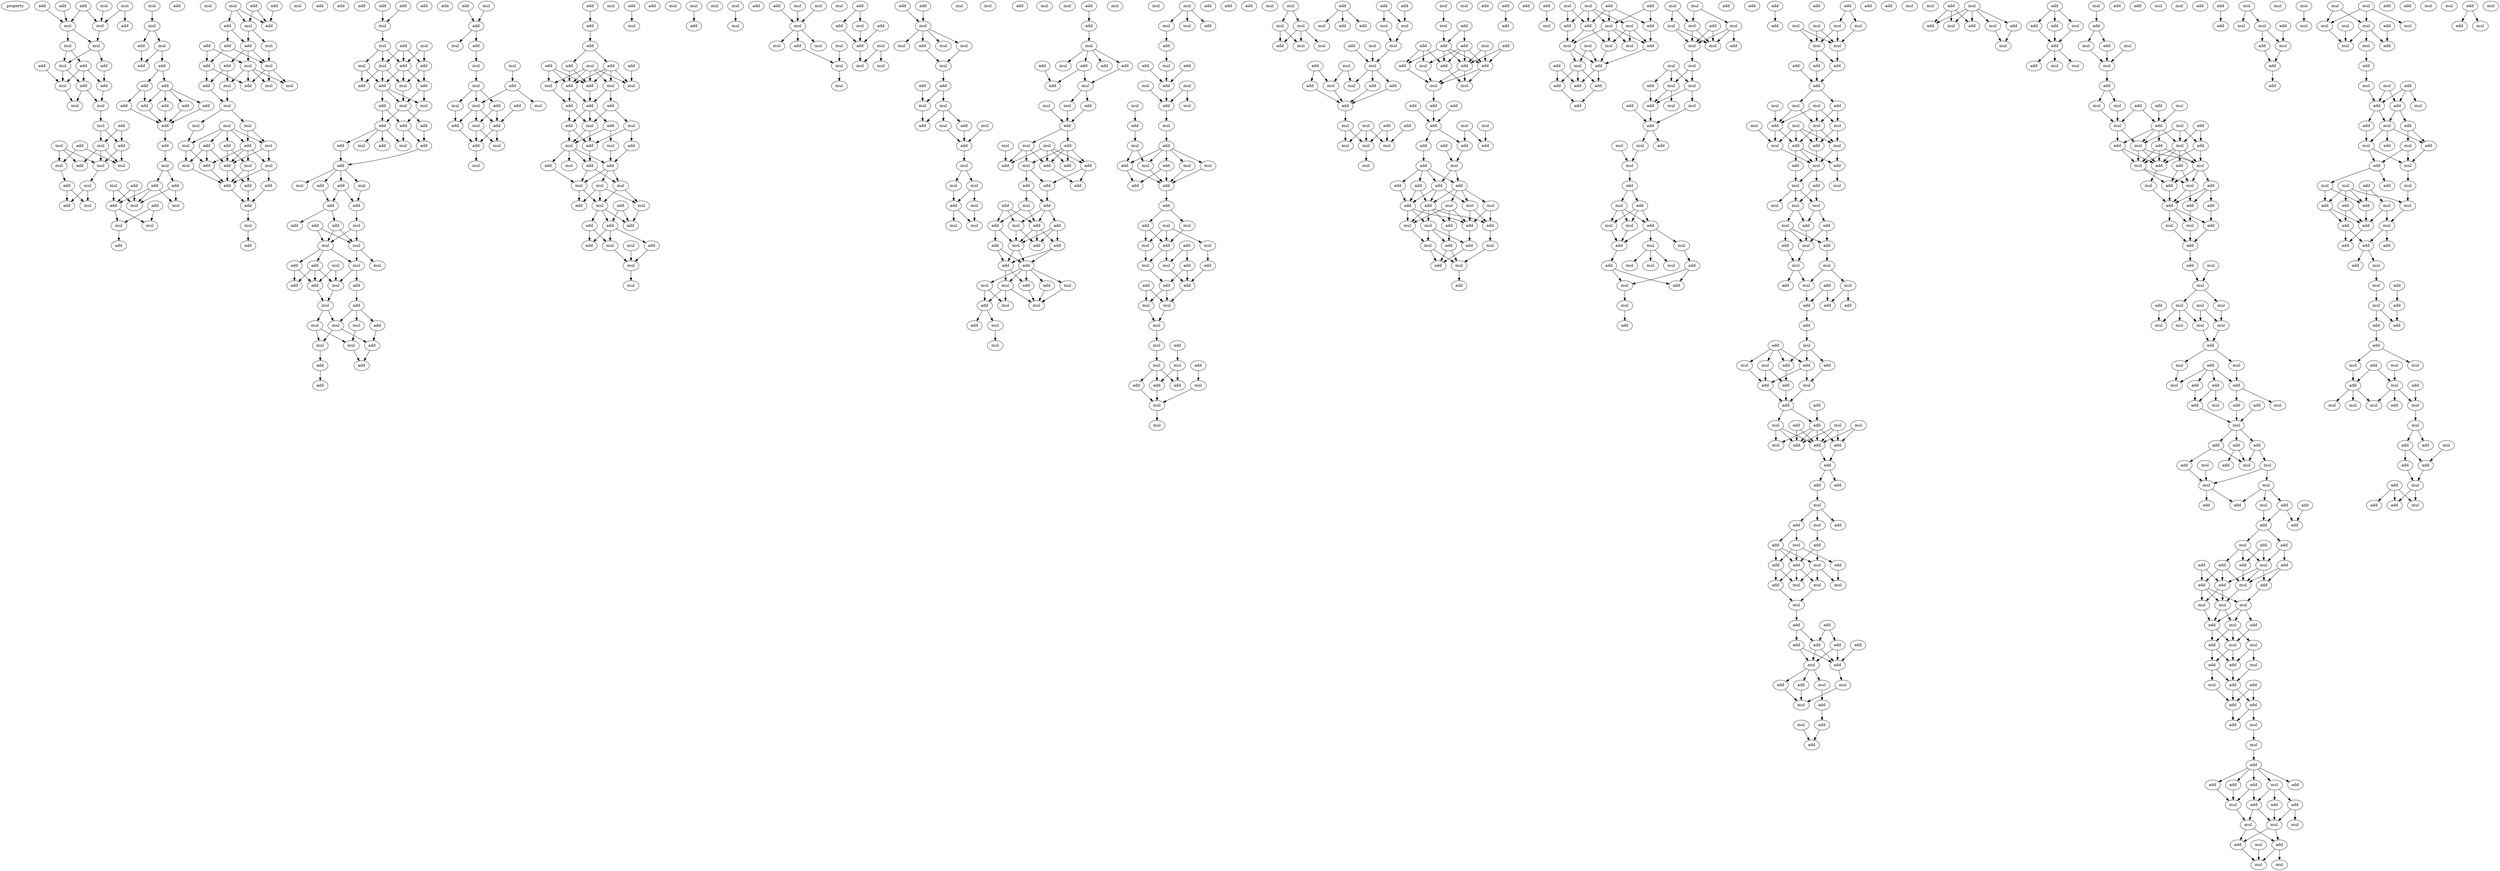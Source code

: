 digraph {
    node [fontcolor=black]
    property [mul=2,lf=1.4]
    0 [ label = mul ];
    1 [ label = mul ];
    2 [ label = add ];
    3 [ label = add ];
    4 [ label = add ];
    5 [ label = add ];
    6 [ label = mul ];
    7 [ label = mul ];
    8 [ label = mul ];
    9 [ label = mul ];
    10 [ label = add ];
    11 [ label = add ];
    12 [ label = mul ];
    13 [ label = add ];
    14 [ label = add ];
    15 [ label = mul ];
    16 [ label = add ];
    17 [ label = mul ];
    18 [ label = mul ];
    19 [ label = add ];
    20 [ label = mul ];
    21 [ label = mul ];
    22 [ label = add ];
    23 [ label = mul ];
    24 [ label = add ];
    25 [ label = mul ];
    26 [ label = mul ];
    27 [ label = mul ];
    28 [ label = add ];
    29 [ label = add ];
    30 [ label = mul ];
    31 [ label = mul ];
    32 [ label = mul ];
    33 [ label = add ];
    34 [ label = add ];
    35 [ label = mul ];
    36 [ label = add ];
    37 [ label = mul ];
    38 [ label = add ];
    39 [ label = add ];
    40 [ label = add ];
    41 [ label = add ];
    42 [ label = add ];
    43 [ label = add ];
    44 [ label = add ];
    45 [ label = add ];
    46 [ label = add ];
    47 [ label = add ];
    48 [ label = add ];
    49 [ label = mul ];
    50 [ label = mul ];
    51 [ label = mul ];
    52 [ label = add ];
    53 [ label = add ];
    54 [ label = add ];
    55 [ label = mul ];
    56 [ label = mul ];
    57 [ label = add ];
    58 [ label = add ];
    59 [ label = mul ];
    60 [ label = mul ];
    61 [ label = add ];
    62 [ label = add ];
    63 [ label = add ];
    64 [ label = mul ];
    65 [ label = mul ];
    66 [ label = add ];
    67 [ label = mul ];
    68 [ label = add ];
    69 [ label = add ];
    70 [ label = add ];
    71 [ label = mul ];
    72 [ label = add ];
    73 [ label = add ];
    74 [ label = mul ];
    75 [ label = mul ];
    76 [ label = add ];
    77 [ label = mul ];
    78 [ label = add ];
    79 [ label = mul ];
    80 [ label = add ];
    81 [ label = mul ];
    82 [ label = mul ];
    83 [ label = add ];
    84 [ label = mul ];
    85 [ label = mul ];
    86 [ label = add ];
    87 [ label = mul ];
    88 [ label = add ];
    89 [ label = add ];
    90 [ label = add ];
    91 [ label = mul ];
    92 [ label = mul ];
    93 [ label = mul ];
    94 [ label = mul ];
    95 [ label = add ];
    96 [ label = add ];
    97 [ label = mul ];
    98 [ label = add ];
    99 [ label = add ];
    100 [ label = add ];
    101 [ label = add ];
    102 [ label = mul ];
    103 [ label = add ];
    104 [ label = add ];
    105 [ label = add ];
    106 [ label = add ];
    107 [ label = mul ];
    108 [ label = mul ];
    109 [ label = mul ];
    110 [ label = add ];
    111 [ label = mul ];
    112 [ label = add ];
    113 [ label = add ];
    114 [ label = mul ];
    115 [ label = mul ];
    116 [ label = add ];
    117 [ label = add ];
    118 [ label = add ];
    119 [ label = mul ];
    120 [ label = mul ];
    121 [ label = add ];
    122 [ label = add ];
    123 [ label = add ];
    124 [ label = add ];
    125 [ label = add ];
    126 [ label = add ];
    127 [ label = mul ];
    128 [ label = add ];
    129 [ label = mul ];
    130 [ label = add ];
    131 [ label = mul ];
    132 [ label = add ];
    133 [ label = mul ];
    134 [ label = add ];
    135 [ label = add ];
    136 [ label = add ];
    137 [ label = add ];
    138 [ label = add ];
    139 [ label = add ];
    140 [ label = add ];
    141 [ label = mul ];
    142 [ label = mul ];
    143 [ label = mul ];
    144 [ label = mul ];
    145 [ label = add ];
    146 [ label = mul ];
    147 [ label = mul ];
    148 [ label = add ];
    149 [ label = mul ];
    150 [ label = add ];
    151 [ label = add ];
    152 [ label = add ];
    153 [ label = add ];
    154 [ label = mul ];
    155 [ label = mul ];
    156 [ label = add ];
    157 [ label = mul ];
    158 [ label = mul ];
    159 [ label = add ];
    160 [ label = mul ];
    161 [ label = mul ];
    162 [ label = add ];
    163 [ label = add ];
    164 [ label = add ];
    165 [ label = add ];
    166 [ label = add ];
    167 [ label = mul ];
    168 [ label = add ];
    169 [ label = mul ];
    170 [ label = add ];
    171 [ label = mul ];
    172 [ label = mul ];
    173 [ label = mul ];
    174 [ label = add ];
    175 [ label = add ];
    176 [ label = mul ];
    177 [ label = add ];
    178 [ label = mul ];
    179 [ label = mul ];
    180 [ label = mul ];
    181 [ label = add ];
    182 [ label = add ];
    183 [ label = add ];
    184 [ label = mul ];
    185 [ label = mul ];
    186 [ label = add ];
    187 [ label = add ];
    188 [ label = add ];
    189 [ label = add ];
    190 [ label = mul ];
    191 [ label = add ];
    192 [ label = add ];
    193 [ label = add ];
    194 [ label = add ];
    195 [ label = mul ];
    196 [ label = mul ];
    197 [ label = add ];
    198 [ label = mul ];
    199 [ label = add ];
    200 [ label = add ];
    201 [ label = add ];
    202 [ label = mul ];
    203 [ label = add ];
    204 [ label = add ];
    205 [ label = mul ];
    206 [ label = add ];
    207 [ label = add ];
    208 [ label = mul ];
    209 [ label = mul ];
    210 [ label = add ];
    211 [ label = add ];
    212 [ label = add ];
    213 [ label = mul ];
    214 [ label = mul ];
    215 [ label = mul ];
    216 [ label = mul ];
    217 [ label = mul ];
    218 [ label = add ];
    219 [ label = mul ];
    220 [ label = add ];
    221 [ label = add ];
    222 [ label = add ];
    223 [ label = add ];
    224 [ label = mul ];
    225 [ label = add ];
    226 [ label = add ];
    227 [ label = mul ];
    228 [ label = mul ];
    229 [ label = mul ];
    230 [ label = add ];
    231 [ label = mul ];
    232 [ label = add ];
    233 [ label = mul ];
    234 [ label = mul ];
    235 [ label = mul ];
    236 [ label = add ];
    237 [ label = mul ];
    238 [ label = mul ];
    239 [ label = add ];
    240 [ label = add ];
    241 [ label = mul ];
    242 [ label = mul ];
    243 [ label = mul ];
    244 [ label = mul ];
    245 [ label = mul ];
    246 [ label = mul ];
    247 [ label = mul ];
    248 [ label = add ];
    249 [ label = mul ];
    250 [ label = mul ];
    251 [ label = mul ];
    252 [ label = add ];
    253 [ label = add ];
    254 [ label = add ];
    255 [ label = mul ];
    256 [ label = mul ];
    257 [ label = add ];
    258 [ label = mul ];
    259 [ label = add ];
    260 [ label = add ];
    261 [ label = mul ];
    262 [ label = mul ];
    263 [ label = mul ];
    264 [ label = mul ];
    265 [ label = add ];
    266 [ label = mul ];
    267 [ label = mul ];
    268 [ label = mul ];
    269 [ label = mul ];
    270 [ label = add ];
    271 [ label = add ];
    272 [ label = add ];
    273 [ label = mul ];
    274 [ label = mul ];
    275 [ label = mul ];
    276 [ label = add ];
    277 [ label = add ];
    278 [ label = mul ];
    279 [ label = mul ];
    280 [ label = add ];
    281 [ label = mul ];
    282 [ label = mul ];
    283 [ label = mul ];
    284 [ label = mul ];
    285 [ label = add ];
    286 [ label = mul ];
    287 [ label = add ];
    288 [ label = add ];
    289 [ label = mul ];
    290 [ label = mul ];
    291 [ label = mul ];
    292 [ label = add ];
    293 [ label = add ];
    294 [ label = add ];
    295 [ label = mul ];
    296 [ label = add ];
    297 [ label = mul ];
    298 [ label = add ];
    299 [ label = mul ];
    300 [ label = add ];
    301 [ label = mul ];
    302 [ label = add ];
    303 [ label = mul ];
    304 [ label = mul ];
    305 [ label = mul ];
    306 [ label = add ];
    307 [ label = add ];
    308 [ label = add ];
    309 [ label = mul ];
    310 [ label = add ];
    311 [ label = add ];
    312 [ label = add ];
    313 [ label = add ];
    314 [ label = add ];
    315 [ label = mul ];
    316 [ label = add ];
    317 [ label = add ];
    318 [ label = add ];
    319 [ label = add ];
    320 [ label = mul ];
    321 [ label = add ];
    322 [ label = add ];
    323 [ label = mul ];
    324 [ label = add ];
    325 [ label = add ];
    326 [ label = mul ];
    327 [ label = add ];
    328 [ label = add ];
    329 [ label = add ];
    330 [ label = mul ];
    331 [ label = mul ];
    332 [ label = add ];
    333 [ label = mul ];
    334 [ label = mul ];
    335 [ label = mul ];
    336 [ label = add ];
    337 [ label = add ];
    338 [ label = mul ];
    339 [ label = mul ];
    340 [ label = mul ];
    341 [ label = mul ];
    342 [ label = mul ];
    343 [ label = add ];
    344 [ label = add ];
    345 [ label = mul ];
    346 [ label = add ];
    347 [ label = add ];
    348 [ label = add ];
    349 [ label = mul ];
    350 [ label = add ];
    351 [ label = mul ];
    352 [ label = add ];
    353 [ label = mul ];
    354 [ label = mul ];
    355 [ label = mul ];
    356 [ label = add ];
    357 [ label = add ];
    358 [ label = mul ];
    359 [ label = add ];
    360 [ label = add ];
    361 [ label = mul ];
    362 [ label = add ];
    363 [ label = mul ];
    364 [ label = add ];
    365 [ label = mul ];
    366 [ label = mul ];
    367 [ label = add ];
    368 [ label = add ];
    369 [ label = add ];
    370 [ label = mul ];
    371 [ label = mul ];
    372 [ label = add ];
    373 [ label = mul ];
    374 [ label = mul ];
    375 [ label = add ];
    376 [ label = mul ];
    377 [ label = add ];
    378 [ label = mul ];
    379 [ label = add ];
    380 [ label = mul ];
    381 [ label = add ];
    382 [ label = add ];
    383 [ label = add ];
    384 [ label = add ];
    385 [ label = mul ];
    386 [ label = mul ];
    387 [ label = mul ];
    388 [ label = add ];
    389 [ label = mul ];
    390 [ label = mul ];
    391 [ label = mul ];
    392 [ label = add ];
    393 [ label = add ];
    394 [ label = add ];
    395 [ label = mul ];
    396 [ label = add ];
    397 [ label = mul ];
    398 [ label = mul ];
    399 [ label = mul ];
    400 [ label = mul ];
    401 [ label = mul ];
    402 [ label = mul ];
    403 [ label = mul ];
    404 [ label = add ];
    405 [ label = add ];
    406 [ label = mul ];
    407 [ label = add ];
    408 [ label = add ];
    409 [ label = add ];
    410 [ label = add ];
    411 [ label = mul ];
    412 [ label = mul ];
    413 [ label = add ];
    414 [ label = mul ];
    415 [ label = mul ];
    416 [ label = add ];
    417 [ label = mul ];
    418 [ label = mul ];
    419 [ label = mul ];
    420 [ label = mul ];
    421 [ label = add ];
    422 [ label = add ];
    423 [ label = add ];
    424 [ label = add ];
    425 [ label = mul ];
    426 [ label = add ];
    427 [ label = add ];
    428 [ label = mul ];
    429 [ label = mul ];
    430 [ label = mul ];
    431 [ label = mul ];
    432 [ label = mul ];
    433 [ label = mul ];
    434 [ label = add ];
    435 [ label = mul ];
    436 [ label = mul ];
    437 [ label = add ];
    438 [ label = add ];
    439 [ label = add ];
    440 [ label = add ];
    441 [ label = add ];
    442 [ label = mul ];
    443 [ label = add ];
    444 [ label = add ];
    445 [ label = add ];
    446 [ label = mul ];
    447 [ label = mul ];
    448 [ label = add ];
    449 [ label = add ];
    450 [ label = add ];
    451 [ label = mul ];
    452 [ label = mul ];
    453 [ label = add ];
    454 [ label = add ];
    455 [ label = mul ];
    456 [ label = add ];
    457 [ label = add ];
    458 [ label = add ];
    459 [ label = mul ];
    460 [ label = add ];
    461 [ label = add ];
    462 [ label = add ];
    463 [ label = add ];
    464 [ label = add ];
    465 [ label = add ];
    466 [ label = add ];
    467 [ label = mul ];
    468 [ label = mul ];
    469 [ label = mul ];
    470 [ label = add ];
    471 [ label = mul ];
    472 [ label = add ];
    473 [ label = add ];
    474 [ label = mul ];
    475 [ label = mul ];
    476 [ label = mul ];
    477 [ label = add ];
    478 [ label = add ];
    479 [ label = mul ];
    480 [ label = add ];
    481 [ label = add ];
    482 [ label = add ];
    483 [ label = add ];
    484 [ label = add ];
    485 [ label = add ];
    486 [ label = add ];
    487 [ label = mul ];
    488 [ label = add ];
    489 [ label = add ];
    490 [ label = mul ];
    491 [ label = mul ];
    492 [ label = mul ];
    493 [ label = add ];
    494 [ label = add ];
    495 [ label = mul ];
    496 [ label = add ];
    497 [ label = add ];
    498 [ label = mul ];
    499 [ label = mul ];
    500 [ label = mul ];
    501 [ label = mul ];
    502 [ label = add ];
    503 [ label = mul ];
    504 [ label = add ];
    505 [ label = add ];
    506 [ label = add ];
    507 [ label = add ];
    508 [ label = add ];
    509 [ label = mul ];
    510 [ label = add ];
    511 [ label = mul ];
    512 [ label = mul ];
    513 [ label = mul ];
    514 [ label = mul ];
    515 [ label = add ];
    516 [ label = add ];
    517 [ label = mul ];
    518 [ label = mul ];
    519 [ label = mul ];
    520 [ label = mul ];
    521 [ label = mul ];
    522 [ label = mul ];
    523 [ label = add ];
    524 [ label = add ];
    525 [ label = mul ];
    526 [ label = mul ];
    527 [ label = add ];
    528 [ label = add ];
    529 [ label = mul ];
    530 [ label = mul ];
    531 [ label = add ];
    532 [ label = add ];
    533 [ label = mul ];
    534 [ label = add ];
    535 [ label = add ];
    536 [ label = add ];
    537 [ label = add ];
    538 [ label = mul ];
    539 [ label = add ];
    540 [ label = mul ];
    541 [ label = add ];
    542 [ label = mul ];
    543 [ label = add ];
    544 [ label = mul ];
    545 [ label = mul ];
    546 [ label = add ];
    547 [ label = add ];
    548 [ label = mul ];
    549 [ label = mul ];
    550 [ label = mul ];
    551 [ label = mul ];
    552 [ label = add ];
    553 [ label = mul ];
    554 [ label = add ];
    555 [ label = add ];
    556 [ label = mul ];
    557 [ label = mul ];
    558 [ label = mul ];
    559 [ label = add ];
    560 [ label = mul ];
    561 [ label = mul ];
    562 [ label = mul ];
    563 [ label = add ];
    564 [ label = add ];
    565 [ label = add ];
    566 [ label = add ];
    567 [ label = add ];
    568 [ label = mul ];
    569 [ label = mul ];
    570 [ label = add ];
    571 [ label = mul ];
    572 [ label = add ];
    573 [ label = mul ];
    574 [ label = mul ];
    575 [ label = mul ];
    576 [ label = mul ];
    577 [ label = mul ];
    578 [ label = mul ];
    579 [ label = add ];
    580 [ label = add ];
    581 [ label = add ];
    582 [ label = mul ];
    583 [ label = add ];
    584 [ label = mul ];
    585 [ label = add ];
    586 [ label = mul ];
    587 [ label = mul ];
    588 [ label = mul ];
    589 [ label = mul ];
    590 [ label = mul ];
    591 [ label = add ];
    592 [ label = add ];
    593 [ label = add ];
    594 [ label = mul ];
    595 [ label = mul ];
    596 [ label = add ];
    597 [ label = mul ];
    598 [ label = mul ];
    599 [ label = mul ];
    600 [ label = mul ];
    601 [ label = add ];
    602 [ label = add ];
    603 [ label = add ];
    604 [ label = add ];
    605 [ label = add ];
    606 [ label = add ];
    607 [ label = mul ];
    608 [ label = add ];
    609 [ label = add ];
    610 [ label = mul ];
    611 [ label = mul ];
    612 [ label = add ];
    613 [ label = add ];
    614 [ label = add ];
    615 [ label = add ];
    616 [ label = mul ];
    617 [ label = add ];
    618 [ label = add ];
    619 [ label = mul ];
    620 [ label = add ];
    621 [ label = add ];
    622 [ label = mul ];
    623 [ label = mul ];
    624 [ label = mul ];
    625 [ label = add ];
    626 [ label = add ];
    627 [ label = add ];
    628 [ label = add ];
    629 [ label = add ];
    630 [ label = add ];
    631 [ label = mul ];
    632 [ label = add ];
    633 [ label = add ];
    634 [ label = mul ];
    635 [ label = add ];
    636 [ label = add ];
    637 [ label = mul ];
    638 [ label = add ];
    639 [ label = mul ];
    640 [ label = add ];
    641 [ label = add ];
    642 [ label = add ];
    643 [ label = mul ];
    644 [ label = mul ];
    645 [ label = mul ];
    646 [ label = mul ];
    647 [ label = add ];
    648 [ label = add ];
    649 [ label = add ];
    650 [ label = add ];
    651 [ label = add ];
    652 [ label = add ];
    653 [ label = add ];
    654 [ label = mul ];
    655 [ label = mul ];
    656 [ label = mul ];
    657 [ label = add ];
    658 [ label = add ];
    659 [ label = mul ];
    660 [ label = add ];
    661 [ label = mul ];
    662 [ label = add ];
    663 [ label = mul ];
    664 [ label = add ];
    665 [ label = mul ];
    666 [ label = add ];
    667 [ label = add ];
    668 [ label = mul ];
    669 [ label = add ];
    670 [ label = mul ];
    671 [ label = add ];
    672 [ label = mul ];
    673 [ label = add ];
    674 [ label = add ];
    675 [ label = add ];
    676 [ label = mul ];
    677 [ label = add ];
    678 [ label = mul ];
    679 [ label = add ];
    680 [ label = mul ];
    681 [ label = mul ];
    682 [ label = add ];
    683 [ label = mul ];
    684 [ label = mul ];
    685 [ label = add ];
    686 [ label = add ];
    687 [ label = add ];
    688 [ label = mul ];
    689 [ label = add ];
    690 [ label = add ];
    691 [ label = mul ];
    692 [ label = mul ];
    693 [ label = mul ];
    694 [ label = add ];
    695 [ label = mul ];
    696 [ label = add ];
    697 [ label = mul ];
    698 [ label = add ];
    699 [ label = add ];
    700 [ label = add ];
    701 [ label = mul ];
    702 [ label = add ];
    703 [ label = mul ];
    704 [ label = mul ];
    705 [ label = add ];
    706 [ label = add ];
    707 [ label = mul ];
    708 [ label = mul ];
    709 [ label = add ];
    710 [ label = add ];
    711 [ label = mul ];
    712 [ label = mul ];
    713 [ label = add ];
    714 [ label = add ];
    715 [ label = add ];
    716 [ label = mul ];
    717 [ label = add ];
    718 [ label = mul ];
    719 [ label = add ];
    720 [ label = add ];
    721 [ label = mul ];
    722 [ label = add ];
    723 [ label = mul ];
    724 [ label = mul ];
    725 [ label = mul ];
    726 [ label = mul ];
    727 [ label = add ];
    728 [ label = mul ];
    729 [ label = mul ];
    730 [ label = mul ];
    731 [ label = mul ];
    732 [ label = mul ];
    733 [ label = add ];
    734 [ label = add ];
    735 [ label = add ];
    736 [ label = mul ];
    737 [ label = mul ];
    738 [ label = add ];
    739 [ label = add ];
    740 [ label = add ];
    741 [ label = add ];
    742 [ label = mul ];
    743 [ label = add ];
    744 [ label = mul ];
    745 [ label = add ];
    746 [ label = mul ];
    747 [ label = add ];
    748 [ label = mul ];
    749 [ label = add ];
    750 [ label = add ];
    751 [ label = add ];
    752 [ label = add ];
    753 [ label = add ];
    754 [ label = mul ];
    755 [ label = mul ];
    756 [ label = mul ];
    757 [ label = mul ];
    758 [ label = mul ];
    759 [ label = add ];
    760 [ label = add ];
    761 [ label = add ];
    762 [ label = mul ];
    763 [ label = add ];
    764 [ label = add ];
    765 [ label = add ];
    766 [ label = mul ];
    767 [ label = add ];
    768 [ label = add ];
    769 [ label = add ];
    770 [ label = add ];
    771 [ label = add ];
    772 [ label = add ];
    773 [ label = mul ];
    774 [ label = add ];
    775 [ label = mul ];
    776 [ label = add ];
    777 [ label = add ];
    778 [ label = mul ];
    779 [ label = mul ];
    780 [ label = mul ];
    781 [ label = add ];
    782 [ label = add ];
    783 [ label = mul ];
    784 [ label = mul ];
    785 [ label = mul ];
    786 [ label = add ];
    787 [ label = mul ];
    788 [ label = add ];
    789 [ label = add ];
    790 [ label = add ];
    791 [ label = mul ];
    792 [ label = add ];
    793 [ label = add ];
    794 [ label = add ];
    795 [ label = add ];
    796 [ label = mul ];
    797 [ label = mul ];
    798 [ label = add ];
    799 [ label = add ];
    800 [ label = add ];
    801 [ label = add ];
    802 [ label = mul ];
    803 [ label = add ];
    804 [ label = add ];
    805 [ label = mul ];
    806 [ label = add ];
    807 [ label = add ];
    808 [ label = mul ];
    809 [ label = mul ];
    810 [ label = mul ];
    811 [ label = add ];
    812 [ label = add ];
    813 [ label = mul ];
    814 [ label = mul ];
    815 [ label = mul ];
    816 [ label = mul ];
    817 [ label = mul ];
    818 [ label = mul ];
    819 [ label = add ];
    820 [ label = add ];
    821 [ label = mul ];
    822 [ label = add ];
    823 [ label = mul ];
    824 [ label = mul ];
    825 [ label = add ];
    826 [ label = mul ];
    827 [ label = mul ];
    828 [ label = mul ];
    829 [ label = mul ];
    830 [ label = mul ];
    831 [ label = mul ];
    832 [ label = mul ];
    833 [ label = add ];
    834 [ label = mul ];
    835 [ label = add ];
    836 [ label = mul ];
    837 [ label = add ];
    838 [ label = mul ];
    839 [ label = add ];
    840 [ label = mul ];
    841 [ label = mul ];
    842 [ label = add ];
    843 [ label = add ];
    844 [ label = add ];
    845 [ label = add ];
    846 [ label = mul ];
    847 [ label = mul ];
    848 [ label = mul ];
    849 [ label = add ];
    850 [ label = add ];
    851 [ label = add ];
    852 [ label = mul ];
    853 [ label = add ];
    854 [ label = mul ];
    855 [ label = add ];
    856 [ label = mul ];
    857 [ label = add ];
    858 [ label = mul ];
    859 [ label = add ];
    860 [ label = add ];
    861 [ label = add ];
    862 [ label = mul ];
    863 [ label = mul ];
    864 [ label = add ];
    865 [ label = add ];
    866 [ label = mul ];
    867 [ label = add ];
    868 [ label = add ];
    869 [ label = add ];
    870 [ label = add ];
    871 [ label = mul ];
    872 [ label = mul ];
    873 [ label = add ];
    874 [ label = add ];
    875 [ label = mul ];
    876 [ label = add ];
    877 [ label = add ];
    878 [ label = mul ];
    879 [ label = add ];
    880 [ label = add ];
    881 [ label = mul ];
    882 [ label = mul ];
    883 [ label = mul ];
    884 [ label = add ];
    885 [ label = add ];
    886 [ label = mul ];
    887 [ label = add ];
    888 [ label = mul ];
    889 [ label = add ];
    890 [ label = mul ];
    891 [ label = mul ];
    892 [ label = mul ];
    893 [ label = mul ];
    894 [ label = add ];
    895 [ label = mul ];
    896 [ label = add ];
    897 [ label = add ];
    898 [ label = mul ];
    899 [ label = add ];
    900 [ label = add ];
    901 [ label = mul ];
    902 [ label = add ];
    903 [ label = add ];
    904 [ label = mul ];
    905 [ label = add ];
    906 [ label = mul ];
    907 [ label = add ];
    908 [ label = mul ];
    0 -> 7 [ name = 0 ];
    1 -> 5 [ name = 1 ];
    1 -> 7 [ name = 2 ];
    2 -> 6 [ name = 3 ];
    3 -> 6 [ name = 4 ];
    3 -> 7 [ name = 5 ];
    4 -> 6 [ name = 6 ];
    6 -> 8 [ name = 7 ];
    6 -> 9 [ name = 8 ];
    7 -> 9 [ name = 9 ];
    8 -> 11 [ name = 10 ];
    8 -> 12 [ name = 11 ];
    9 -> 10 [ name = 12 ];
    9 -> 12 [ name = 13 ];
    10 -> 16 [ name = 14 ];
    11 -> 14 [ name = 15 ];
    11 -> 15 [ name = 16 ];
    11 -> 16 [ name = 17 ];
    12 -> 14 [ name = 18 ];
    12 -> 15 [ name = 19 ];
    13 -> 15 [ name = 20 ];
    14 -> 17 [ name = 21 ];
    14 -> 18 [ name = 22 ];
    15 -> 18 [ name = 23 ];
    16 -> 17 [ name = 24 ];
    17 -> 20 [ name = 25 ];
    19 -> 23 [ name = 26 ];
    19 -> 24 [ name = 27 ];
    20 -> 23 [ name = 28 ];
    20 -> 24 [ name = 29 ];
    21 -> 25 [ name = 30 ];
    21 -> 26 [ name = 31 ];
    21 -> 28 [ name = 32 ];
    22 -> 25 [ name = 33 ];
    22 -> 27 [ name = 34 ];
    23 -> 26 [ name = 35 ];
    23 -> 27 [ name = 36 ];
    23 -> 28 [ name = 37 ];
    24 -> 26 [ name = 38 ];
    24 -> 27 [ name = 39 ];
    25 -> 29 [ name = 40 ];
    26 -> 30 [ name = 41 ];
    29 -> 32 [ name = 42 ];
    29 -> 34 [ name = 43 ];
    30 -> 32 [ name = 44 ];
    30 -> 34 [ name = 45 ];
    31 -> 35 [ name = 46 ];
    35 -> 36 [ name = 47 ];
    35 -> 37 [ name = 48 ];
    36 -> 39 [ name = 49 ];
    37 -> 38 [ name = 50 ];
    37 -> 39 [ name = 51 ];
    38 -> 40 [ name = 52 ];
    38 -> 41 [ name = 53 ];
    40 -> 42 [ name = 54 ];
    40 -> 44 [ name = 55 ];
    40 -> 45 [ name = 56 ];
    40 -> 46 [ name = 57 ];
    41 -> 43 [ name = 58 ];
    41 -> 45 [ name = 59 ];
    42 -> 47 [ name = 60 ];
    43 -> 47 [ name = 61 ];
    44 -> 47 [ name = 62 ];
    45 -> 47 [ name = 63 ];
    46 -> 47 [ name = 64 ];
    47 -> 48 [ name = 65 ];
    48 -> 50 [ name = 66 ];
    50 -> 52 [ name = 67 ];
    50 -> 53 [ name = 68 ];
    51 -> 55 [ name = 69 ];
    51 -> 57 [ name = 70 ];
    52 -> 55 [ name = 71 ];
    52 -> 56 [ name = 72 ];
    52 -> 57 [ name = 73 ];
    53 -> 55 [ name = 74 ];
    53 -> 56 [ name = 75 ];
    54 -> 55 [ name = 76 ];
    54 -> 57 [ name = 77 ];
    57 -> 59 [ name = 78 ];
    57 -> 60 [ name = 79 ];
    58 -> 59 [ name = 80 ];
    58 -> 60 [ name = 81 ];
    59 -> 61 [ name = 82 ];
    62 -> 66 [ name = 83 ];
    63 -> 66 [ name = 84 ];
    63 -> 67 [ name = 85 ];
    64 -> 66 [ name = 86 ];
    64 -> 67 [ name = 87 ];
    64 -> 68 [ name = 88 ];
    67 -> 69 [ name = 89 ];
    67 -> 71 [ name = 90 ];
    68 -> 69 [ name = 91 ];
    68 -> 70 [ name = 92 ];
    69 -> 73 [ name = 93 ];
    69 -> 74 [ name = 94 ];
    69 -> 75 [ name = 95 ];
    70 -> 75 [ name = 96 ];
    70 -> 76 [ name = 97 ];
    71 -> 75 [ name = 98 ];
    72 -> 74 [ name = 99 ];
    72 -> 76 [ name = 100 ];
    73 -> 79 [ name = 101 ];
    73 -> 80 [ name = 102 ];
    74 -> 77 [ name = 103 ];
    74 -> 78 [ name = 104 ];
    74 -> 79 [ name = 105 ];
    74 -> 81 [ name = 106 ];
    75 -> 77 [ name = 107 ];
    75 -> 78 [ name = 108 ];
    75 -> 81 [ name = 109 ];
    76 -> 78 [ name = 110 ];
    76 -> 80 [ name = 111 ];
    79 -> 82 [ name = 112 ];
    80 -> 82 [ name = 113 ];
    82 -> 84 [ name = 114 ];
    82 -> 87 [ name = 115 ];
    84 -> 91 [ name = 116 ];
    85 -> 88 [ name = 117 ];
    85 -> 89 [ name = 118 ];
    85 -> 90 [ name = 119 ];
    85 -> 91 [ name = 120 ];
    85 -> 92 [ name = 121 ];
    87 -> 89 [ name = 122 ];
    87 -> 92 [ name = 123 ];
    88 -> 94 [ name = 124 ];
    88 -> 95 [ name = 125 ];
    88 -> 96 [ name = 126 ];
    89 -> 93 [ name = 127 ];
    89 -> 95 [ name = 128 ];
    89 -> 96 [ name = 129 ];
    89 -> 97 [ name = 130 ];
    90 -> 95 [ name = 131 ];
    90 -> 97 [ name = 132 ];
    91 -> 94 [ name = 133 ];
    91 -> 96 [ name = 134 ];
    92 -> 93 [ name = 135 ];
    92 -> 95 [ name = 136 ];
    93 -> 99 [ name = 137 ];
    93 -> 100 [ name = 138 ];
    94 -> 99 [ name = 139 ];
    95 -> 98 [ name = 140 ];
    95 -> 99 [ name = 141 ];
    96 -> 99 [ name = 142 ];
    97 -> 98 [ name = 143 ];
    97 -> 99 [ name = 144 ];
    98 -> 101 [ name = 145 ];
    99 -> 101 [ name = 146 ];
    100 -> 101 [ name = 147 ];
    101 -> 102 [ name = 148 ];
    102 -> 104 [ name = 149 ];
    105 -> 107 [ name = 150 ];
    106 -> 107 [ name = 151 ];
    107 -> 108 [ name = 152 ];
    108 -> 111 [ name = 153 ];
    108 -> 113 [ name = 154 ];
    108 -> 114 [ name = 155 ];
    109 -> 112 [ name = 156 ];
    109 -> 113 [ name = 157 ];
    110 -> 111 [ name = 158 ];
    110 -> 112 [ name = 159 ];
    110 -> 113 [ name = 160 ];
    111 -> 115 [ name = 161 ];
    111 -> 117 [ name = 162 ];
    111 -> 118 [ name = 163 ];
    112 -> 115 [ name = 164 ];
    112 -> 116 [ name = 165 ];
    113 -> 115 [ name = 166 ];
    113 -> 116 [ name = 167 ];
    113 -> 117 [ name = 168 ];
    114 -> 117 [ name = 169 ];
    114 -> 118 [ name = 170 ];
    115 -> 120 [ name = 171 ];
    116 -> 119 [ name = 172 ];
    116 -> 120 [ name = 173 ];
    117 -> 119 [ name = 174 ];
    117 -> 120 [ name = 175 ];
    117 -> 121 [ name = 176 ];
    119 -> 123 [ name = 177 ];
    120 -> 122 [ name = 178 ];
    120 -> 124 [ name = 179 ];
    121 -> 123 [ name = 180 ];
    121 -> 124 [ name = 181 ];
    122 -> 128 [ name = 182 ];
    123 -> 128 [ name = 183 ];
    123 -> 129 [ name = 184 ];
    124 -> 125 [ name = 185 ];
    124 -> 126 [ name = 186 ];
    124 -> 127 [ name = 187 ];
    124 -> 129 [ name = 188 ];
    125 -> 130 [ name = 189 ];
    128 -> 130 [ name = 190 ];
    130 -> 131 [ name = 191 ];
    130 -> 132 [ name = 192 ];
    130 -> 133 [ name = 193 ];
    130 -> 134 [ name = 194 ];
    132 -> 136 [ name = 195 ];
    133 -> 135 [ name = 196 ];
    134 -> 135 [ name = 197 ];
    134 -> 136 [ name = 198 ];
    135 -> 141 [ name = 199 ];
    136 -> 137 [ name = 200 ];
    136 -> 139 [ name = 201 ];
    139 -> 142 [ name = 202 ];
    139 -> 143 [ name = 203 ];
    140 -> 142 [ name = 204 ];
    140 -> 143 [ name = 205 ];
    141 -> 142 [ name = 206 ];
    141 -> 143 [ name = 207 ];
    142 -> 145 [ name = 208 ];
    142 -> 147 [ name = 209 ];
    142 -> 148 [ name = 210 ];
    143 -> 146 [ name = 211 ];
    143 -> 147 [ name = 212 ];
    144 -> 149 [ name = 213 ];
    144 -> 151 [ name = 214 ];
    145 -> 150 [ name = 215 ];
    145 -> 151 [ name = 216 ];
    147 -> 149 [ name = 217 ];
    147 -> 152 [ name = 218 ];
    148 -> 149 [ name = 219 ];
    148 -> 150 [ name = 220 ];
    148 -> 151 [ name = 221 ];
    149 -> 154 [ name = 222 ];
    151 -> 154 [ name = 223 ];
    152 -> 153 [ name = 224 ];
    153 -> 155 [ name = 225 ];
    153 -> 156 [ name = 226 ];
    153 -> 158 [ name = 227 ];
    154 -> 155 [ name = 228 ];
    154 -> 157 [ name = 229 ];
    155 -> 160 [ name = 230 ];
    155 -> 162 [ name = 231 ];
    156 -> 162 [ name = 232 ];
    157 -> 160 [ name = 233 ];
    157 -> 161 [ name = 234 ];
    158 -> 161 [ name = 235 ];
    160 -> 164 [ name = 236 ];
    161 -> 163 [ name = 237 ];
    162 -> 163 [ name = 238 ];
    164 -> 165 [ name = 239 ];
    166 -> 168 [ name = 240 ];
    167 -> 168 [ name = 241 ];
    168 -> 169 [ name = 242 ];
    168 -> 170 [ name = 243 ];
    170 -> 171 [ name = 244 ];
    171 -> 173 [ name = 245 ];
    172 -> 174 [ name = 246 ];
    173 -> 176 [ name = 247 ];
    173 -> 177 [ name = 248 ];
    173 -> 178 [ name = 249 ];
    174 -> 176 [ name = 250 ];
    174 -> 179 [ name = 251 ];
    175 -> 182 [ name = 252 ];
    176 -> 180 [ name = 253 ];
    176 -> 181 [ name = 254 ];
    176 -> 182 [ name = 255 ];
    177 -> 180 [ name = 256 ];
    177 -> 182 [ name = 257 ];
    178 -> 181 [ name = 258 ];
    180 -> 183 [ name = 259 ];
    180 -> 184 [ name = 260 ];
    181 -> 183 [ name = 261 ];
    182 -> 183 [ name = 262 ];
    182 -> 184 [ name = 263 ];
    183 -> 185 [ name = 264 ];
    186 -> 187 [ name = 265 ];
    187 -> 188 [ name = 266 ];
    188 -> 192 [ name = 267 ];
    188 -> 193 [ name = 268 ];
    189 -> 198 [ name = 269 ];
    190 -> 194 [ name = 270 ];
    190 -> 195 [ name = 271 ];
    190 -> 196 [ name = 272 ];
    190 -> 197 [ name = 273 ];
    190 -> 198 [ name = 274 ];
    191 -> 194 [ name = 275 ];
    191 -> 196 [ name = 276 ];
    191 -> 197 [ name = 277 ];
    192 -> 194 [ name = 278 ];
    192 -> 195 [ name = 279 ];
    192 -> 197 [ name = 280 ];
    192 -> 198 [ name = 281 ];
    193 -> 194 [ name = 282 ];
    193 -> 197 [ name = 283 ];
    194 -> 199 [ name = 284 ];
    194 -> 201 [ name = 285 ];
    195 -> 200 [ name = 286 ];
    195 -> 201 [ name = 287 ];
    196 -> 199 [ name = 288 ];
    197 -> 201 [ name = 289 ];
    199 -> 203 [ name = 290 ];
    199 -> 205 [ name = 291 ];
    200 -> 202 [ name = 292 ];
    200 -> 205 [ name = 293 ];
    201 -> 203 [ name = 294 ];
    201 -> 204 [ name = 295 ];
    201 -> 205 [ name = 296 ];
    202 -> 206 [ name = 297 ];
    202 -> 207 [ name = 298 ];
    203 -> 206 [ name = 299 ];
    203 -> 208 [ name = 300 ];
    204 -> 208 [ name = 301 ];
    204 -> 209 [ name = 302 ];
    205 -> 206 [ name = 303 ];
    205 -> 208 [ name = 304 ];
    206 -> 210 [ name = 305 ];
    207 -> 212 [ name = 306 ];
    208 -> 210 [ name = 307 ];
    208 -> 211 [ name = 308 ];
    208 -> 212 [ name = 309 ];
    208 -> 213 [ name = 310 ];
    209 -> 212 [ name = 311 ];
    210 -> 214 [ name = 312 ];
    210 -> 215 [ name = 313 ];
    211 -> 215 [ name = 314 ];
    212 -> 214 [ name = 315 ];
    212 -> 215 [ name = 316 ];
    212 -> 216 [ name = 317 ];
    214 -> 217 [ name = 318 ];
    214 -> 219 [ name = 319 ];
    215 -> 217 [ name = 320 ];
    215 -> 220 [ name = 321 ];
    216 -> 217 [ name = 322 ];
    216 -> 219 [ name = 323 ];
    216 -> 220 [ name = 324 ];
    217 -> 221 [ name = 325 ];
    217 -> 222 [ name = 326 ];
    217 -> 223 [ name = 327 ];
    218 -> 222 [ name = 328 ];
    218 -> 223 [ name = 329 ];
    219 -> 223 [ name = 330 ];
    221 -> 225 [ name = 331 ];
    221 -> 228 [ name = 332 ];
    222 -> 225 [ name = 333 ];
    222 -> 226 [ name = 334 ];
    222 -> 228 [ name = 335 ];
    226 -> 229 [ name = 336 ];
    227 -> 229 [ name = 337 ];
    228 -> 229 [ name = 338 ];
    229 -> 231 [ name = 339 ];
    230 -> 234 [ name = 340 ];
    235 -> 236 [ name = 341 ];
    238 -> 243 [ name = 342 ];
    240 -> 244 [ name = 343 ];
    241 -> 244 [ name = 344 ];
    242 -> 244 [ name = 345 ];
    244 -> 245 [ name = 346 ];
    244 -> 248 [ name = 347 ];
    244 -> 249 [ name = 348 ];
    246 -> 250 [ name = 349 ];
    248 -> 250 [ name = 350 ];
    250 -> 251 [ name = 351 ];
    252 -> 254 [ name = 352 ];
    252 -> 255 [ name = 353 ];
    253 -> 257 [ name = 354 ];
    254 -> 257 [ name = 355 ];
    255 -> 257 [ name = 356 ];
    256 -> 258 [ name = 357 ];
    256 -> 261 [ name = 358 ];
    257 -> 258 [ name = 359 ];
    259 -> 262 [ name = 360 ];
    260 -> 262 [ name = 361 ];
    262 -> 264 [ name = 362 ];
    262 -> 265 [ name = 363 ];
    262 -> 266 [ name = 364 ];
    262 -> 267 [ name = 365 ];
    265 -> 268 [ name = 366 ];
    267 -> 268 [ name = 367 ];
    268 -> 271 [ name = 368 ];
    270 -> 273 [ name = 369 ];
    271 -> 273 [ name = 370 ];
    271 -> 274 [ name = 371 ];
    273 -> 277 [ name = 372 ];
    274 -> 275 [ name = 373 ];
    274 -> 276 [ name = 374 ];
    274 -> 277 [ name = 375 ];
    275 -> 280 [ name = 376 ];
    276 -> 280 [ name = 377 ];
    278 -> 280 [ name = 378 ];
    280 -> 281 [ name = 379 ];
    281 -> 282 [ name = 380 ];
    281 -> 284 [ name = 381 ];
    282 -> 285 [ name = 382 ];
    284 -> 285 [ name = 383 ];
    284 -> 286 [ name = 384 ];
    285 -> 289 [ name = 385 ];
    285 -> 290 [ name = 386 ];
    286 -> 289 [ name = 387 ];
    287 -> 288 [ name = 388 ];
    288 -> 291 [ name = 389 ];
    291 -> 292 [ name = 390 ];
    291 -> 293 [ name = 391 ];
    291 -> 295 [ name = 392 ];
    291 -> 296 [ name = 393 ];
    292 -> 297 [ name = 394 ];
    292 -> 298 [ name = 395 ];
    294 -> 298 [ name = 396 ];
    296 -> 297 [ name = 397 ];
    297 -> 300 [ name = 398 ];
    297 -> 301 [ name = 399 ];
    299 -> 302 [ name = 400 ];
    300 -> 302 [ name = 401 ];
    301 -> 302 [ name = 402 ];
    302 -> 303 [ name = 403 ];
    302 -> 306 [ name = 404 ];
    303 -> 308 [ name = 405 ];
    303 -> 309 [ name = 406 ];
    303 -> 311 [ name = 407 ];
    304 -> 308 [ name = 408 ];
    305 -> 307 [ name = 409 ];
    305 -> 308 [ name = 410 ];
    305 -> 310 [ name = 411 ];
    305 -> 311 [ name = 412 ];
    306 -> 307 [ name = 413 ];
    306 -> 309 [ name = 414 ];
    306 -> 310 [ name = 415 ];
    306 -> 311 [ name = 416 ];
    309 -> 313 [ name = 417 ];
    309 -> 314 [ name = 418 ];
    310 -> 312 [ name = 419 ];
    310 -> 313 [ name = 420 ];
    311 -> 312 [ name = 421 ];
    313 -> 316 [ name = 422 ];
    314 -> 315 [ name = 423 ];
    314 -> 316 [ name = 424 ];
    315 -> 319 [ name = 425 ];
    315 -> 321 [ name = 426 ];
    316 -> 318 [ name = 427 ];
    316 -> 320 [ name = 428 ];
    316 -> 321 [ name = 429 ];
    317 -> 319 [ name = 430 ];
    317 -> 320 [ name = 431 ];
    317 -> 321 [ name = 432 ];
    318 -> 322 [ name = 433 ];
    318 -> 324 [ name = 434 ];
    318 -> 326 [ name = 435 ];
    319 -> 325 [ name = 436 ];
    319 -> 326 [ name = 437 ];
    320 -> 324 [ name = 438 ];
    320 -> 326 [ name = 439 ];
    321 -> 322 [ name = 440 ];
    321 -> 324 [ name = 441 ];
    321 -> 326 [ name = 442 ];
    322 -> 327 [ name = 443 ];
    322 -> 328 [ name = 444 ];
    325 -> 327 [ name = 445 ];
    325 -> 328 [ name = 446 ];
    326 -> 327 [ name = 447 ];
    326 -> 328 [ name = 448 ];
    327 -> 330 [ name = 449 ];
    327 -> 332 [ name = 450 ];
    328 -> 329 [ name = 451 ];
    328 -> 330 [ name = 452 ];
    328 -> 331 [ name = 453 ];
    328 -> 332 [ name = 454 ];
    328 -> 333 [ name = 455 ];
    329 -> 334 [ name = 456 ];
    330 -> 334 [ name = 457 ];
    330 -> 335 [ name = 458 ];
    330 -> 336 [ name = 459 ];
    331 -> 335 [ name = 460 ];
    331 -> 336 [ name = 461 ];
    332 -> 334 [ name = 462 ];
    333 -> 334 [ name = 463 ];
    336 -> 337 [ name = 464 ];
    336 -> 339 [ name = 465 ];
    339 -> 340 [ name = 466 ];
    341 -> 342 [ name = 467 ];
    341 -> 345 [ name = 468 ];
    341 -> 346 [ name = 469 ];
    342 -> 347 [ name = 470 ];
    347 -> 349 [ name = 471 ];
    348 -> 352 [ name = 472 ];
    349 -> 352 [ name = 473 ];
    350 -> 352 [ name = 474 ];
    351 -> 354 [ name = 475 ];
    351 -> 356 [ name = 476 ];
    352 -> 356 [ name = 477 ];
    353 -> 356 [ name = 478 ];
    355 -> 357 [ name = 479 ];
    356 -> 358 [ name = 480 ];
    357 -> 361 [ name = 481 ];
    358 -> 360 [ name = 482 ];
    360 -> 362 [ name = 483 ];
    360 -> 363 [ name = 484 ];
    360 -> 364 [ name = 485 ];
    360 -> 365 [ name = 486 ];
    360 -> 366 [ name = 487 ];
    361 -> 363 [ name = 488 ];
    361 -> 364 [ name = 489 ];
    362 -> 367 [ name = 490 ];
    362 -> 368 [ name = 491 ];
    363 -> 368 [ name = 492 ];
    364 -> 367 [ name = 493 ];
    364 -> 368 [ name = 494 ];
    365 -> 368 [ name = 495 ];
    366 -> 368 [ name = 496 ];
    368 -> 369 [ name = 497 ];
    369 -> 372 [ name = 498 ];
    369 -> 373 [ name = 499 ];
    371 -> 374 [ name = 500 ];
    371 -> 376 [ name = 501 ];
    371 -> 377 [ name = 502 ];
    372 -> 374 [ name = 503 ];
    372 -> 377 [ name = 504 ];
    373 -> 377 [ name = 505 ];
    374 -> 380 [ name = 506 ];
    375 -> 378 [ name = 507 ];
    375 -> 379 [ name = 508 ];
    376 -> 381 [ name = 509 ];
    377 -> 378 [ name = 510 ];
    377 -> 380 [ name = 511 ];
    378 -> 383 [ name = 512 ];
    379 -> 382 [ name = 513 ];
    379 -> 383 [ name = 514 ];
    380 -> 382 [ name = 515 ];
    381 -> 383 [ name = 516 ];
    382 -> 385 [ name = 517 ];
    382 -> 386 [ name = 518 ];
    383 -> 386 [ name = 519 ];
    384 -> 385 [ name = 520 ];
    384 -> 386 [ name = 521 ];
    385 -> 387 [ name = 522 ];
    386 -> 387 [ name = 523 ];
    387 -> 389 [ name = 524 ];
    388 -> 391 [ name = 525 ];
    389 -> 390 [ name = 526 ];
    390 -> 393 [ name = 527 ];
    390 -> 394 [ name = 528 ];
    390 -> 396 [ name = 529 ];
    391 -> 394 [ name = 530 ];
    391 -> 396 [ name = 531 ];
    392 -> 395 [ name = 532 ];
    393 -> 397 [ name = 533 ];
    394 -> 397 [ name = 534 ];
    395 -> 397 [ name = 535 ];
    397 -> 398 [ name = 536 ];
    399 -> 400 [ name = 537 ];
    399 -> 401 [ name = 538 ];
    400 -> 402 [ name = 539 ];
    400 -> 403 [ name = 540 ];
    400 -> 404 [ name = 541 ];
    401 -> 402 [ name = 542 ];
    401 -> 404 [ name = 543 ];
    405 -> 406 [ name = 544 ];
    405 -> 407 [ name = 545 ];
    405 -> 409 [ name = 546 ];
    408 -> 411 [ name = 547 ];
    408 -> 412 [ name = 548 ];
    410 -> 412 [ name = 549 ];
    411 -> 415 [ name = 550 ];
    412 -> 415 [ name = 551 ];
    413 -> 417 [ name = 552 ];
    414 -> 417 [ name = 553 ];
    415 -> 417 [ name = 554 ];
    416 -> 420 [ name = 555 ];
    416 -> 422 [ name = 556 ];
    417 -> 419 [ name = 557 ];
    417 -> 421 [ name = 558 ];
    417 -> 423 [ name = 559 ];
    418 -> 419 [ name = 560 ];
    418 -> 420 [ name = 561 ];
    420 -> 424 [ name = 562 ];
    421 -> 424 [ name = 563 ];
    422 -> 424 [ name = 564 ];
    423 -> 424 [ name = 565 ];
    424 -> 428 [ name = 566 ];
    425 -> 429 [ name = 567 ];
    425 -> 430 [ name = 568 ];
    425 -> 431 [ name = 569 ];
    426 -> 430 [ name = 570 ];
    426 -> 431 [ name = 571 ];
    427 -> 430 [ name = 572 ];
    428 -> 429 [ name = 573 ];
    428 -> 431 [ name = 574 ];
    431 -> 432 [ name = 575 ];
    433 -> 435 [ name = 576 ];
    434 -> 438 [ name = 577 ];
    434 -> 440 [ name = 578 ];
    435 -> 438 [ name = 579 ];
    436 -> 444 [ name = 580 ];
    436 -> 445 [ name = 581 ];
    437 -> 444 [ name = 582 ];
    437 -> 445 [ name = 583 ];
    438 -> 441 [ name = 584 ];
    438 -> 443 [ name = 585 ];
    438 -> 444 [ name = 586 ];
    438 -> 445 [ name = 587 ];
    439 -> 441 [ name = 588 ];
    439 -> 442 [ name = 589 ];
    439 -> 443 [ name = 590 ];
    440 -> 442 [ name = 591 ];
    440 -> 443 [ name = 592 ];
    440 -> 444 [ name = 593 ];
    440 -> 445 [ name = 594 ];
    441 -> 446 [ name = 595 ];
    442 -> 446 [ name = 596 ];
    443 -> 447 [ name = 597 ];
    444 -> 446 [ name = 598 ];
    444 -> 447 [ name = 599 ];
    445 -> 446 [ name = 600 ];
    445 -> 447 [ name = 601 ];
    446 -> 449 [ name = 602 ];
    448 -> 453 [ name = 603 ];
    449 -> 453 [ name = 604 ];
    450 -> 453 [ name = 605 ];
    451 -> 457 [ name = 606 ];
    451 -> 458 [ name = 607 ];
    452 -> 457 [ name = 608 ];
    453 -> 454 [ name = 609 ];
    453 -> 458 [ name = 610 ];
    454 -> 460 [ name = 611 ];
    456 -> 459 [ name = 612 ];
    458 -> 459 [ name = 613 ];
    459 -> 461 [ name = 614 ];
    459 -> 463 [ name = 615 ];
    460 -> 461 [ name = 616 ];
    460 -> 462 [ name = 617 ];
    460 -> 463 [ name = 618 ];
    460 -> 464 [ name = 619 ];
    461 -> 465 [ name = 620 ];
    461 -> 466 [ name = 621 ];
    461 -> 468 [ name = 622 ];
    462 -> 466 [ name = 623 ];
    463 -> 465 [ name = 624 ];
    463 -> 467 [ name = 625 ];
    463 -> 468 [ name = 626 ];
    463 -> 469 [ name = 627 ];
    464 -> 465 [ name = 628 ];
    464 -> 466 [ name = 629 ];
    465 -> 470 [ name = 630 ];
    465 -> 471 [ name = 631 ];
    465 -> 473 [ name = 632 ];
    465 -> 474 [ name = 633 ];
    466 -> 471 [ name = 634 ];
    466 -> 472 [ name = 635 ];
    466 -> 474 [ name = 636 ];
    467 -> 470 [ name = 637 ];
    467 -> 472 [ name = 638 ];
    467 -> 474 [ name = 639 ];
    468 -> 472 [ name = 640 ];
    468 -> 473 [ name = 641 ];
    469 -> 472 [ name = 642 ];
    469 -> 473 [ name = 643 ];
    470 -> 478 [ name = 644 ];
    471 -> 475 [ name = 645 ];
    471 -> 477 [ name = 646 ];
    471 -> 478 [ name = 647 ];
    472 -> 477 [ name = 648 ];
    473 -> 476 [ name = 649 ];
    474 -> 475 [ name = 650 ];
    475 -> 479 [ name = 651 ];
    475 -> 480 [ name = 652 ];
    476 -> 479 [ name = 653 ];
    477 -> 480 [ name = 654 ];
    478 -> 479 [ name = 655 ];
    478 -> 480 [ name = 656 ];
    479 -> 481 [ name = 657 ];
    483 -> 484 [ name = 658 ];
    486 -> 487 [ name = 659 ];
    488 -> 492 [ name = 660 ];
    488 -> 493 [ name = 661 ];
    488 -> 494 [ name = 662 ];
    489 -> 492 [ name = 663 ];
    489 -> 494 [ name = 664 ];
    490 -> 492 [ name = 665 ];
    490 -> 493 [ name = 666 ];
    490 -> 495 [ name = 667 ];
    490 -> 496 [ name = 668 ];
    491 -> 493 [ name = 669 ];
    491 -> 496 [ name = 670 ];
    492 -> 497 [ name = 671 ];
    492 -> 498 [ name = 672 ];
    492 -> 500 [ name = 673 ];
    492 -> 501 [ name = 674 ];
    493 -> 500 [ name = 675 ];
    493 -> 501 [ name = 676 ];
    494 -> 497 [ name = 677 ];
    495 -> 497 [ name = 678 ];
    495 -> 498 [ name = 679 ];
    495 -> 501 [ name = 680 ];
    496 -> 500 [ name = 681 ];
    497 -> 502 [ name = 682 ];
    499 -> 502 [ name = 683 ];
    499 -> 503 [ name = 684 ];
    500 -> 502 [ name = 685 ];
    500 -> 503 [ name = 686 ];
    501 -> 502 [ name = 687 ];
    502 -> 505 [ name = 688 ];
    502 -> 506 [ name = 689 ];
    503 -> 505 [ name = 690 ];
    503 -> 506 [ name = 691 ];
    503 -> 507 [ name = 692 ];
    504 -> 506 [ name = 693 ];
    504 -> 507 [ name = 694 ];
    505 -> 508 [ name = 695 ];
    507 -> 508 [ name = 696 ];
    509 -> 513 [ name = 697 ];
    509 -> 514 [ name = 698 ];
    511 -> 512 [ name = 699 ];
    511 -> 513 [ name = 700 ];
    512 -> 517 [ name = 701 ];
    512 -> 518 [ name = 702 ];
    513 -> 517 [ name = 703 ];
    513 -> 518 [ name = 704 ];
    514 -> 516 [ name = 705 ];
    514 -> 517 [ name = 706 ];
    514 -> 518 [ name = 707 ];
    515 -> 517 [ name = 708 ];
    515 -> 518 [ name = 709 ];
    518 -> 519 [ name = 710 ];
    519 -> 521 [ name = 711 ];
    519 -> 522 [ name = 712 ];
    520 -> 521 [ name = 713 ];
    520 -> 522 [ name = 714 ];
    520 -> 523 [ name = 715 ];
    521 -> 525 [ name = 716 ];
    521 -> 527 [ name = 717 ];
    522 -> 526 [ name = 718 ];
    522 -> 527 [ name = 719 ];
    523 -> 527 [ name = 720 ];
    524 -> 528 [ name = 721 ];
    525 -> 528 [ name = 722 ];
    527 -> 528 [ name = 723 ];
    528 -> 530 [ name = 724 ];
    528 -> 531 [ name = 725 ];
    529 -> 533 [ name = 726 ];
    530 -> 533 [ name = 727 ];
    533 -> 537 [ name = 728 ];
    534 -> 535 [ name = 729 ];
    537 -> 538 [ name = 730 ];
    537 -> 539 [ name = 731 ];
    538 -> 540 [ name = 732 ];
    538 -> 541 [ name = 733 ];
    538 -> 542 [ name = 734 ];
    539 -> 540 [ name = 735 ];
    539 -> 541 [ name = 736 ];
    539 -> 542 [ name = 737 ];
    540 -> 543 [ name = 738 ];
    541 -> 543 [ name = 739 ];
    541 -> 544 [ name = 740 ];
    541 -> 545 [ name = 741 ];
    542 -> 543 [ name = 742 ];
    543 -> 546 [ name = 743 ];
    544 -> 548 [ name = 744 ];
    544 -> 549 [ name = 745 ];
    544 -> 550 [ name = 746 ];
    545 -> 547 [ name = 747 ];
    546 -> 551 [ name = 748 ];
    546 -> 552 [ name = 749 ];
    547 -> 551 [ name = 750 ];
    547 -> 552 [ name = 751 ];
    551 -> 553 [ name = 752 ];
    553 -> 555 [ name = 753 ];
    554 -> 558 [ name = 754 ];
    554 -> 560 [ name = 755 ];
    556 -> 561 [ name = 756 ];
    556 -> 562 [ name = 757 ];
    557 -> 561 [ name = 758 ];
    557 -> 562 [ name = 759 ];
    558 -> 561 [ name = 760 ];
    558 -> 562 [ name = 761 ];
    560 -> 562 [ name = 762 ];
    561 -> 565 [ name = 763 ];
    561 -> 566 [ name = 764 ];
    562 -> 566 [ name = 765 ];
    563 -> 567 [ name = 766 ];
    565 -> 567 [ name = 767 ];
    566 -> 567 [ name = 768 ];
    567 -> 570 [ name = 769 ];
    567 -> 571 [ name = 770 ];
    568 -> 572 [ name = 771 ];
    568 -> 573 [ name = 772 ];
    568 -> 575 [ name = 773 ];
    569 -> 572 [ name = 774 ];
    570 -> 573 [ name = 775 ];
    570 -> 575 [ name = 776 ];
    571 -> 572 [ name = 777 ];
    571 -> 573 [ name = 778 ];
    572 -> 578 [ name = 779 ];
    572 -> 580 [ name = 780 ];
    573 -> 577 [ name = 781 ];
    573 -> 579 [ name = 782 ];
    573 -> 580 [ name = 783 ];
    574 -> 577 [ name = 784 ];
    574 -> 578 [ name = 785 ];
    574 -> 579 [ name = 786 ];
    574 -> 580 [ name = 787 ];
    575 -> 577 [ name = 788 ];
    575 -> 579 [ name = 789 ];
    576 -> 578 [ name = 790 ];
    577 -> 582 [ name = 791 ];
    577 -> 583 [ name = 792 ];
    578 -> 582 [ name = 793 ];
    579 -> 582 [ name = 794 ];
    580 -> 581 [ name = 795 ];
    580 -> 582 [ name = 796 ];
    580 -> 583 [ name = 797 ];
    581 -> 586 [ name = 798 ];
    582 -> 585 [ name = 799 ];
    582 -> 586 [ name = 800 ];
    583 -> 584 [ name = 801 ];
    585 -> 587 [ name = 802 ];
    585 -> 589 [ name = 803 ];
    586 -> 587 [ name = 804 ];
    586 -> 588 [ name = 805 ];
    586 -> 589 [ name = 806 ];
    587 -> 591 [ name = 807 ];
    587 -> 592 [ name = 808 ];
    589 -> 590 [ name = 809 ];
    589 -> 591 [ name = 810 ];
    590 -> 593 [ name = 811 ];
    590 -> 595 [ name = 812 ];
    590 -> 596 [ name = 813 ];
    591 -> 595 [ name = 814 ];
    592 -> 593 [ name = 815 ];
    592 -> 595 [ name = 816 ];
    593 -> 598 [ name = 817 ];
    595 -> 597 [ name = 818 ];
    596 -> 597 [ name = 819 ];
    597 -> 599 [ name = 820 ];
    597 -> 602 [ name = 821 ];
    598 -> 599 [ name = 822 ];
    598 -> 600 [ name = 823 ];
    599 -> 604 [ name = 824 ];
    600 -> 603 [ name = 825 ];
    600 -> 605 [ name = 826 ];
    601 -> 603 [ name = 827 ];
    601 -> 604 [ name = 828 ];
    604 -> 606 [ name = 829 ];
    606 -> 607 [ name = 830 ];
    607 -> 609 [ name = 831 ];
    607 -> 612 [ name = 832 ];
    607 -> 613 [ name = 833 ];
    608 -> 609 [ name = 834 ];
    608 -> 610 [ name = 835 ];
    608 -> 611 [ name = 836 ];
    608 -> 612 [ name = 837 ];
    609 -> 614 [ name = 838 ];
    609 -> 616 [ name = 839 ];
    610 -> 614 [ name = 840 ];
    610 -> 615 [ name = 841 ];
    611 -> 614 [ name = 842 ];
    612 -> 615 [ name = 843 ];
    613 -> 616 [ name = 844 ];
    614 -> 618 [ name = 845 ];
    615 -> 618 [ name = 846 ];
    616 -> 618 [ name = 847 ];
    617 -> 621 [ name = 848 ];
    618 -> 621 [ name = 849 ];
    618 -> 623 [ name = 850 ];
    619 -> 625 [ name = 851 ];
    619 -> 627 [ name = 852 ];
    620 -> 625 [ name = 853 ];
    620 -> 626 [ name = 854 ];
    621 -> 624 [ name = 855 ];
    621 -> 625 [ name = 856 ];
    621 -> 626 [ name = 857 ];
    621 -> 627 [ name = 858 ];
    622 -> 625 [ name = 859 ];
    622 -> 626 [ name = 860 ];
    622 -> 627 [ name = 861 ];
    623 -> 624 [ name = 862 ];
    623 -> 625 [ name = 863 ];
    623 -> 626 [ name = 864 ];
    625 -> 628 [ name = 865 ];
    627 -> 628 [ name = 866 ];
    628 -> 629 [ name = 867 ];
    628 -> 630 [ name = 868 ];
    629 -> 631 [ name = 869 ];
    631 -> 632 [ name = 870 ];
    631 -> 633 [ name = 871 ];
    631 -> 634 [ name = 872 ];
    632 -> 635 [ name = 873 ];
    632 -> 637 [ name = 874 ];
    634 -> 636 [ name = 875 ];
    635 -> 639 [ name = 876 ];
    635 -> 640 [ name = 877 ];
    635 -> 641 [ name = 878 ];
    636 -> 639 [ name = 879 ];
    636 -> 641 [ name = 880 ];
    637 -> 638 [ name = 881 ];
    637 -> 640 [ name = 882 ];
    637 -> 641 [ name = 883 ];
    638 -> 643 [ name = 884 ];
    639 -> 643 [ name = 885 ];
    639 -> 644 [ name = 886 ];
    639 -> 645 [ name = 887 ];
    640 -> 642 [ name = 888 ];
    640 -> 644 [ name = 889 ];
    641 -> 642 [ name = 890 ];
    641 -> 644 [ name = 891 ];
    641 -> 645 [ name = 892 ];
    642 -> 646 [ name = 893 ];
    645 -> 646 [ name = 894 ];
    646 -> 647 [ name = 895 ];
    647 -> 649 [ name = 896 ];
    647 -> 650 [ name = 897 ];
    648 -> 650 [ name = 898 ];
    648 -> 652 [ name = 899 ];
    649 -> 653 [ name = 900 ];
    649 -> 654 [ name = 901 ];
    650 -> 653 [ name = 902 ];
    650 -> 654 [ name = 903 ];
    651 -> 653 [ name = 904 ];
    652 -> 653 [ name = 905 ];
    652 -> 654 [ name = 906 ];
    653 -> 655 [ name = 907 ];
    654 -> 656 [ name = 908 ];
    654 -> 657 [ name = 909 ];
    654 -> 658 [ name = 910 ];
    655 -> 659 [ name = 911 ];
    656 -> 660 [ name = 912 ];
    657 -> 659 [ name = 913 ];
    658 -> 659 [ name = 914 ];
    660 -> 662 [ name = 915 ];
    661 -> 664 [ name = 916 ];
    662 -> 664 [ name = 917 ];
    665 -> 667 [ name = 918 ];
    665 -> 668 [ name = 919 ];
    665 -> 669 [ name = 920 ];
    665 -> 670 [ name = 921 ];
    665 -> 671 [ name = 922 ];
    666 -> 667 [ name = 923 ];
    666 -> 668 [ name = 924 ];
    666 -> 669 [ name = 925 ];
    670 -> 672 [ name = 926 ];
    671 -> 672 [ name = 927 ];
    673 -> 674 [ name = 928 ];
    673 -> 675 [ name = 929 ];
    673 -> 676 [ name = 930 ];
    674 -> 677 [ name = 931 ];
    675 -> 677 [ name = 932 ];
    676 -> 677 [ name = 933 ];
    677 -> 679 [ name = 934 ];
    677 -> 680 [ name = 935 ];
    677 -> 681 [ name = 936 ];
    678 -> 682 [ name = 937 ];
    682 -> 684 [ name = 938 ];
    682 -> 687 [ name = 939 ];
    683 -> 688 [ name = 940 ];
    684 -> 688 [ name = 941 ];
    687 -> 688 [ name = 942 ];
    688 -> 689 [ name = 943 ];
    689 -> 692 [ name = 944 ];
    689 -> 693 [ name = 945 ];
    690 -> 696 [ name = 946 ];
    691 -> 696 [ name = 947 ];
    692 -> 695 [ name = 948 ];
    693 -> 695 [ name = 949 ];
    694 -> 695 [ name = 950 ];
    694 -> 696 [ name = 951 ];
    695 -> 699 [ name = 952 ];
    695 -> 701 [ name = 953 ];
    696 -> 699 [ name = 954 ];
    696 -> 701 [ name = 955 ];
    696 -> 702 [ name = 956 ];
    696 -> 703 [ name = 957 ];
    697 -> 700 [ name = 958 ];
    697 -> 701 [ name = 959 ];
    697 -> 703 [ name = 960 ];
    698 -> 700 [ name = 961 ];
    698 -> 703 [ name = 962 ];
    699 -> 706 [ name = 963 ];
    699 -> 707 [ name = 964 ];
    700 -> 704 [ name = 965 ];
    700 -> 706 [ name = 966 ];
    701 -> 704 [ name = 967 ];
    701 -> 706 [ name = 968 ];
    701 -> 707 [ name = 969 ];
    702 -> 704 [ name = 970 ];
    702 -> 706 [ name = 971 ];
    702 -> 707 [ name = 972 ];
    703 -> 704 [ name = 973 ];
    703 -> 705 [ name = 974 ];
    703 -> 706 [ name = 975 ];
    703 -> 707 [ name = 976 ];
    704 -> 709 [ name = 977 ];
    704 -> 710 [ name = 978 ];
    704 -> 711 [ name = 979 ];
    705 -> 709 [ name = 980 ];
    705 -> 711 [ name = 981 ];
    706 -> 708 [ name = 982 ];
    707 -> 709 [ name = 983 ];
    707 -> 711 [ name = 984 ];
    708 -> 715 [ name = 985 ];
    709 -> 715 [ name = 986 ];
    710 -> 713 [ name = 987 ];
    710 -> 714 [ name = 988 ];
    710 -> 715 [ name = 989 ];
    711 -> 713 [ name = 990 ];
    711 -> 715 [ name = 991 ];
    713 -> 716 [ name = 992 ];
    714 -> 717 [ name = 993 ];
    715 -> 716 [ name = 994 ];
    715 -> 717 [ name = 995 ];
    715 -> 718 [ name = 996 ];
    716 -> 719 [ name = 997 ];
    717 -> 719 [ name = 998 ];
    718 -> 719 [ name = 999 ];
    719 -> 720 [ name = 1000 ];
    720 -> 724 [ name = 1001 ];
    723 -> 724 [ name = 1002 ];
    724 -> 726 [ name = 1003 ];
    724 -> 728 [ name = 1004 ];
    725 -> 731 [ name = 1005 ];
    725 -> 732 [ name = 1006 ];
    726 -> 729 [ name = 1007 ];
    726 -> 730 [ name = 1008 ];
    726 -> 731 [ name = 1009 ];
    727 -> 730 [ name = 1010 ];
    728 -> 732 [ name = 1011 ];
    731 -> 734 [ name = 1012 ];
    732 -> 734 [ name = 1013 ];
    733 -> 735 [ name = 1014 ];
    734 -> 736 [ name = 1015 ];
    734 -> 737 [ name = 1016 ];
    736 -> 739 [ name = 1017 ];
    737 -> 742 [ name = 1018 ];
    738 -> 739 [ name = 1019 ];
    738 -> 740 [ name = 1020 ];
    738 -> 741 [ name = 1021 ];
    738 -> 742 [ name = 1022 ];
    739 -> 745 [ name = 1023 ];
    739 -> 746 [ name = 1024 ];
    740 -> 743 [ name = 1025 ];
    741 -> 743 [ name = 1026 ];
    741 -> 744 [ name = 1027 ];
    743 -> 748 [ name = 1028 ];
    745 -> 748 [ name = 1029 ];
    747 -> 748 [ name = 1030 ];
    748 -> 749 [ name = 1031 ];
    748 -> 750 [ name = 1032 ];
    748 -> 751 [ name = 1033 ];
    749 -> 752 [ name = 1034 ];
    749 -> 756 [ name = 1035 ];
    750 -> 753 [ name = 1036 ];
    750 -> 756 [ name = 1037 ];
    751 -> 755 [ name = 1038 ];
    751 -> 756 [ name = 1039 ];
    752 -> 758 [ name = 1040 ];
    754 -> 758 [ name = 1041 ];
    755 -> 757 [ name = 1042 ];
    755 -> 758 [ name = 1043 ];
    757 -> 759 [ name = 1044 ];
    757 -> 760 [ name = 1045 ];
    757 -> 762 [ name = 1046 ];
    758 -> 759 [ name = 1047 ];
    758 -> 761 [ name = 1048 ];
    760 -> 764 [ name = 1049 ];
    760 -> 765 [ name = 1050 ];
    762 -> 764 [ name = 1051 ];
    763 -> 765 [ name = 1052 ];
    764 -> 766 [ name = 1053 ];
    764 -> 767 [ name = 1054 ];
    766 -> 770 [ name = 1055 ];
    766 -> 772 [ name = 1056 ];
    766 -> 773 [ name = 1057 ];
    767 -> 769 [ name = 1058 ];
    767 -> 773 [ name = 1059 ];
    768 -> 772 [ name = 1060 ];
    768 -> 773 [ name = 1061 ];
    769 -> 775 [ name = 1062 ];
    769 -> 776 [ name = 1063 ];
    770 -> 774 [ name = 1064 ];
    770 -> 775 [ name = 1065 ];
    770 -> 777 [ name = 1066 ];
    771 -> 774 [ name = 1067 ];
    771 -> 777 [ name = 1068 ];
    772 -> 775 [ name = 1069 ];
    773 -> 775 [ name = 1070 ];
    773 -> 776 [ name = 1071 ];
    773 -> 777 [ name = 1072 ];
    774 -> 778 [ name = 1073 ];
    774 -> 779 [ name = 1074 ];
    774 -> 780 [ name = 1075 ];
    775 -> 778 [ name = 1076 ];
    776 -> 779 [ name = 1077 ];
    777 -> 778 [ name = 1078 ];
    777 -> 780 [ name = 1079 ];
    778 -> 782 [ name = 1080 ];
    778 -> 783 [ name = 1081 ];
    779 -> 781 [ name = 1082 ];
    779 -> 782 [ name = 1083 ];
    779 -> 783 [ name = 1084 ];
    780 -> 782 [ name = 1085 ];
    781 -> 785 [ name = 1086 ];
    782 -> 785 [ name = 1087 ];
    782 -> 786 [ name = 1088 ];
    783 -> 784 [ name = 1089 ];
    783 -> 785 [ name = 1090 ];
    783 -> 786 [ name = 1091 ];
    784 -> 787 [ name = 1092 ];
    784 -> 788 [ name = 1093 ];
    785 -> 788 [ name = 1094 ];
    785 -> 789 [ name = 1095 ];
    786 -> 788 [ name = 1096 ];
    786 -> 789 [ name = 1097 ];
    787 -> 792 [ name = 1098 ];
    788 -> 792 [ name = 1099 ];
    789 -> 791 [ name = 1100 ];
    789 -> 792 [ name = 1101 ];
    790 -> 793 [ name = 1102 ];
    790 -> 794 [ name = 1103 ];
    791 -> 794 [ name = 1104 ];
    792 -> 793 [ name = 1105 ];
    792 -> 794 [ name = 1106 ];
    793 -> 795 [ name = 1107 ];
    793 -> 796 [ name = 1108 ];
    794 -> 795 [ name = 1109 ];
    796 -> 797 [ name = 1110 ];
    797 -> 798 [ name = 1111 ];
    798 -> 799 [ name = 1112 ];
    798 -> 800 [ name = 1113 ];
    798 -> 801 [ name = 1114 ];
    798 -> 802 [ name = 1115 ];
    798 -> 803 [ name = 1116 ];
    799 -> 805 [ name = 1117 ];
    800 -> 805 [ name = 1118 ];
    800 -> 806 [ name = 1119 ];
    801 -> 805 [ name = 1120 ];
    802 -> 804 [ name = 1121 ];
    802 -> 806 [ name = 1122 ];
    802 -> 807 [ name = 1123 ];
    804 -> 808 [ name = 1124 ];
    805 -> 810 [ name = 1125 ];
    806 -> 808 [ name = 1126 ];
    806 -> 810 [ name = 1127 ];
    807 -> 808 [ name = 1128 ];
    807 -> 809 [ name = 1129 ];
    808 -> 811 [ name = 1130 ];
    808 -> 812 [ name = 1131 ];
    810 -> 811 [ name = 1132 ];
    810 -> 812 [ name = 1133 ];
    811 -> 814 [ name = 1134 ];
    811 -> 815 [ name = 1135 ];
    812 -> 814 [ name = 1136 ];
    813 -> 814 [ name = 1137 ];
    816 -> 817 [ name = 1138 ];
    816 -> 818 [ name = 1139 ];
    818 -> 820 [ name = 1140 ];
    818 -> 821 [ name = 1141 ];
    819 -> 821 [ name = 1142 ];
    820 -> 822 [ name = 1143 ];
    821 -> 822 [ name = 1144 ];
    822 -> 825 [ name = 1145 ];
    824 -> 826 [ name = 1146 ];
    827 -> 830 [ name = 1147 ];
    827 -> 831 [ name = 1148 ];
    828 -> 830 [ name = 1149 ];
    828 -> 831 [ name = 1150 ];
    828 -> 832 [ name = 1151 ];
    829 -> 834 [ name = 1152 ];
    830 -> 834 [ name = 1153 ];
    831 -> 834 [ name = 1154 ];
    831 -> 835 [ name = 1155 ];
    831 -> 836 [ name = 1156 ];
    833 -> 835 [ name = 1157 ];
    836 -> 837 [ name = 1158 ];
    837 -> 840 [ name = 1159 ];
    838 -> 842 [ name = 1160 ];
    838 -> 843 [ name = 1161 ];
    839 -> 841 [ name = 1162 ];
    839 -> 842 [ name = 1163 ];
    839 -> 843 [ name = 1164 ];
    840 -> 843 [ name = 1165 ];
    842 -> 844 [ name = 1166 ];
    842 -> 846 [ name = 1167 ];
    843 -> 845 [ name = 1168 ];
    843 -> 846 [ name = 1169 ];
    844 -> 848 [ name = 1170 ];
    844 -> 851 [ name = 1171 ];
    845 -> 847 [ name = 1172 ];
    846 -> 847 [ name = 1173 ];
    846 -> 850 [ name = 1174 ];
    846 -> 851 [ name = 1175 ];
    847 -> 852 [ name = 1176 ];
    847 -> 853 [ name = 1177 ];
    848 -> 852 [ name = 1178 ];
    848 -> 853 [ name = 1179 ];
    851 -> 852 [ name = 1180 ];
    852 -> 854 [ name = 1181 ];
    853 -> 857 [ name = 1182 ];
    853 -> 858 [ name = 1183 ];
    854 -> 863 [ name = 1184 ];
    855 -> 860 [ name = 1185 ];
    855 -> 862 [ name = 1186 ];
    856 -> 859 [ name = 1187 ];
    856 -> 860 [ name = 1188 ];
    856 -> 861 [ name = 1189 ];
    856 -> 863 [ name = 1190 ];
    858 -> 860 [ name = 1191 ];
    858 -> 861 [ name = 1192 ];
    859 -> 864 [ name = 1193 ];
    859 -> 865 [ name = 1194 ];
    860 -> 864 [ name = 1195 ];
    861 -> 864 [ name = 1196 ];
    861 -> 865 [ name = 1197 ];
    862 -> 864 [ name = 1198 ];
    862 -> 866 [ name = 1199 ];
    863 -> 866 [ name = 1200 ];
    864 -> 868 [ name = 1201 ];
    865 -> 868 [ name = 1202 ];
    865 -> 869 [ name = 1203 ];
    866 -> 867 [ name = 1204 ];
    866 -> 869 [ name = 1205 ];
    869 -> 870 [ name = 1206 ];
    869 -> 871 [ name = 1207 ];
    871 -> 872 [ name = 1208 ];
    872 -> 875 [ name = 1209 ];
    873 -> 874 [ name = 1210 ];
    874 -> 879 [ name = 1211 ];
    875 -> 876 [ name = 1212 ];
    875 -> 879 [ name = 1213 ];
    876 -> 880 [ name = 1214 ];
    880 -> 881 [ name = 1215 ];
    880 -> 883 [ name = 1216 ];
    881 -> 887 [ name = 1217 ];
    882 -> 886 [ name = 1218 ];
    884 -> 886 [ name = 1219 ];
    884 -> 887 [ name = 1220 ];
    885 -> 892 [ name = 1221 ];
    886 -> 889 [ name = 1222 ];
    886 -> 891 [ name = 1223 ];
    886 -> 892 [ name = 1224 ];
    887 -> 888 [ name = 1225 ];
    887 -> 890 [ name = 1226 ];
    887 -> 891 [ name = 1227 ];
    892 -> 893 [ name = 1228 ];
    893 -> 894 [ name = 1229 ];
    893 -> 896 [ name = 1230 ];
    895 -> 899 [ name = 1231 ];
    896 -> 897 [ name = 1232 ];
    896 -> 899 [ name = 1233 ];
    897 -> 901 [ name = 1234 ];
    899 -> 901 [ name = 1235 ];
    900 -> 902 [ name = 1236 ];
    900 -> 903 [ name = 1237 ];
    900 -> 904 [ name = 1238 ];
    901 -> 903 [ name = 1239 ];
    901 -> 904 [ name = 1240 ];
    905 -> 907 [ name = 1241 ];
    905 -> 908 [ name = 1242 ];
}
